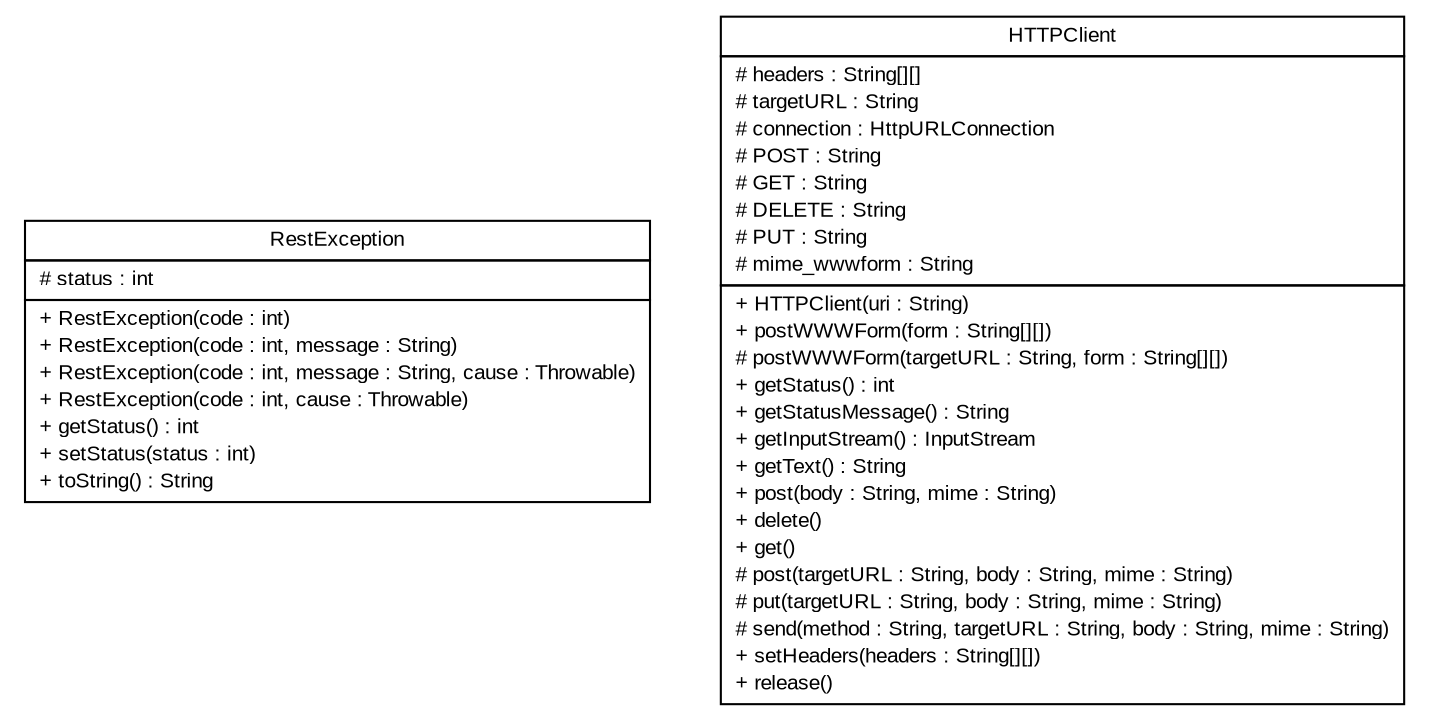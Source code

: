 #!/usr/local/bin/dot
#
# Class diagram 
# Generated by UmlGraph version 4.6 (http://www.spinellis.gr/sw/umlgraph)
#

digraph G {
	edge [fontname="arial",fontsize=10,labelfontname="arial",labelfontsize=10];
	node [fontname="arial",fontsize=10,shape=plaintext];
	// org.opentox.rest.RestException
	c154 [label=<<table border="0" cellborder="1" cellspacing="0" cellpadding="2" port="p" href="./RestException.html">
		<tr><td><table border="0" cellspacing="0" cellpadding="1">
			<tr><td> RestException </td></tr>
		</table></td></tr>
		<tr><td><table border="0" cellspacing="0" cellpadding="1">
			<tr><td align="left"> # status : int </td></tr>
		</table></td></tr>
		<tr><td><table border="0" cellspacing="0" cellpadding="1">
			<tr><td align="left"> + RestException(code : int) </td></tr>
			<tr><td align="left"> + RestException(code : int, message : String) </td></tr>
			<tr><td align="left"> + RestException(code : int, message : String, cause : Throwable) </td></tr>
			<tr><td align="left"> + RestException(code : int, cause : Throwable) </td></tr>
			<tr><td align="left"> + getStatus() : int </td></tr>
			<tr><td align="left"> + setStatus(status : int) </td></tr>
			<tr><td align="left"> + toString() : String </td></tr>
		</table></td></tr>
		</table>>, fontname="arial", fontcolor="black", fontsize=10.0];
	// org.opentox.rest.HTTPClient
	c155 [label=<<table border="0" cellborder="1" cellspacing="0" cellpadding="2" port="p" href="./HTTPClient.html">
		<tr><td><table border="0" cellspacing="0" cellpadding="1">
			<tr><td> HTTPClient </td></tr>
		</table></td></tr>
		<tr><td><table border="0" cellspacing="0" cellpadding="1">
			<tr><td align="left"> # headers : String[][] </td></tr>
			<tr><td align="left"> # targetURL : String </td></tr>
			<tr><td align="left"> # connection : HttpURLConnection </td></tr>
			<tr><td align="left"> # POST : String </td></tr>
			<tr><td align="left"> # GET : String </td></tr>
			<tr><td align="left"> # DELETE : String </td></tr>
			<tr><td align="left"> # PUT : String </td></tr>
			<tr><td align="left"> # mime_wwwform : String </td></tr>
		</table></td></tr>
		<tr><td><table border="0" cellspacing="0" cellpadding="1">
			<tr><td align="left"> + HTTPClient(uri : String) </td></tr>
			<tr><td align="left"> + postWWWForm(form : String[][]) </td></tr>
			<tr><td align="left"> # postWWWForm(targetURL : String, form : String[][]) </td></tr>
			<tr><td align="left"> + getStatus() : int </td></tr>
			<tr><td align="left"> + getStatusMessage() : String </td></tr>
			<tr><td align="left"> + getInputStream() : InputStream </td></tr>
			<tr><td align="left"> + getText() : String </td></tr>
			<tr><td align="left"> + post(body : String, mime : String) </td></tr>
			<tr><td align="left"> + delete() </td></tr>
			<tr><td align="left"> + get() </td></tr>
			<tr><td align="left"> # post(targetURL : String, body : String, mime : String) </td></tr>
			<tr><td align="left"> # put(targetURL : String, body : String, mime : String) </td></tr>
			<tr><td align="left"> # send(method : String, targetURL : String, body : String, mime : String) </td></tr>
			<tr><td align="left"> + setHeaders(headers : String[][]) </td></tr>
			<tr><td align="left"> + release() </td></tr>
		</table></td></tr>
		</table>>, fontname="arial", fontcolor="black", fontsize=10.0];
}

